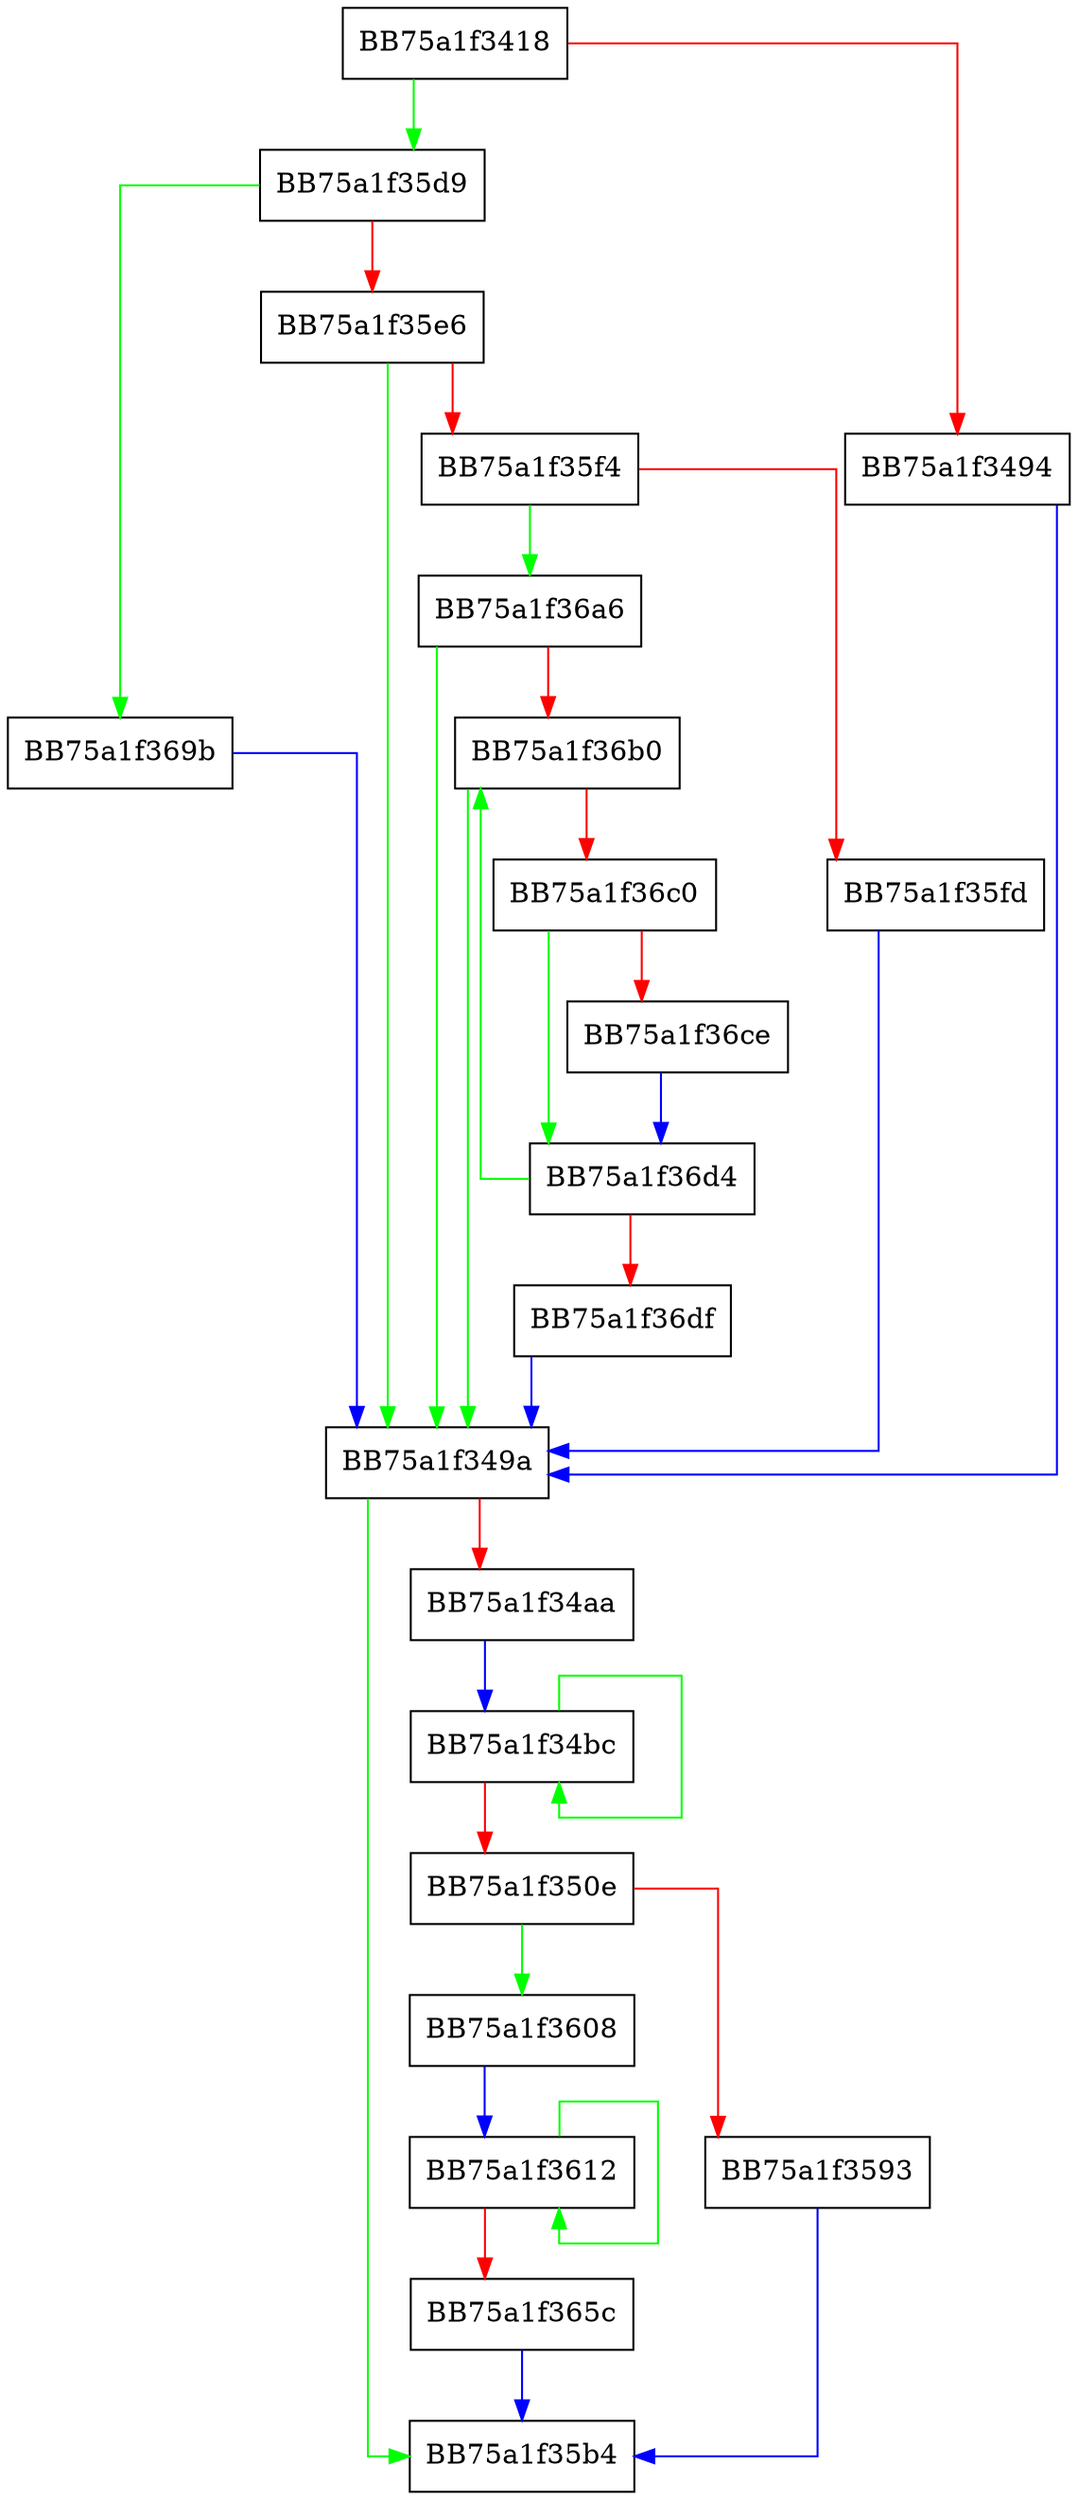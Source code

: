 digraph parse_pmu_group {
  node [shape="box"];
  graph [splines=ortho];
  BB75a1f3418 -> BB75a1f35d9 [color="green"];
  BB75a1f3418 -> BB75a1f3494 [color="red"];
  BB75a1f3494 -> BB75a1f349a [color="blue"];
  BB75a1f349a -> BB75a1f35b4 [color="green"];
  BB75a1f349a -> BB75a1f34aa [color="red"];
  BB75a1f34aa -> BB75a1f34bc [color="blue"];
  BB75a1f34bc -> BB75a1f34bc [color="green"];
  BB75a1f34bc -> BB75a1f350e [color="red"];
  BB75a1f350e -> BB75a1f3608 [color="green"];
  BB75a1f350e -> BB75a1f3593 [color="red"];
  BB75a1f3593 -> BB75a1f35b4 [color="blue"];
  BB75a1f35d9 -> BB75a1f369b [color="green"];
  BB75a1f35d9 -> BB75a1f35e6 [color="red"];
  BB75a1f35e6 -> BB75a1f349a [color="green"];
  BB75a1f35e6 -> BB75a1f35f4 [color="red"];
  BB75a1f35f4 -> BB75a1f36a6 [color="green"];
  BB75a1f35f4 -> BB75a1f35fd [color="red"];
  BB75a1f35fd -> BB75a1f349a [color="blue"];
  BB75a1f3608 -> BB75a1f3612 [color="blue"];
  BB75a1f3612 -> BB75a1f3612 [color="green"];
  BB75a1f3612 -> BB75a1f365c [color="red"];
  BB75a1f365c -> BB75a1f35b4 [color="blue"];
  BB75a1f369b -> BB75a1f349a [color="blue"];
  BB75a1f36a6 -> BB75a1f349a [color="green"];
  BB75a1f36a6 -> BB75a1f36b0 [color="red"];
  BB75a1f36b0 -> BB75a1f349a [color="green"];
  BB75a1f36b0 -> BB75a1f36c0 [color="red"];
  BB75a1f36c0 -> BB75a1f36d4 [color="green"];
  BB75a1f36c0 -> BB75a1f36ce [color="red"];
  BB75a1f36ce -> BB75a1f36d4 [color="blue"];
  BB75a1f36d4 -> BB75a1f36b0 [color="green"];
  BB75a1f36d4 -> BB75a1f36df [color="red"];
  BB75a1f36df -> BB75a1f349a [color="blue"];
}